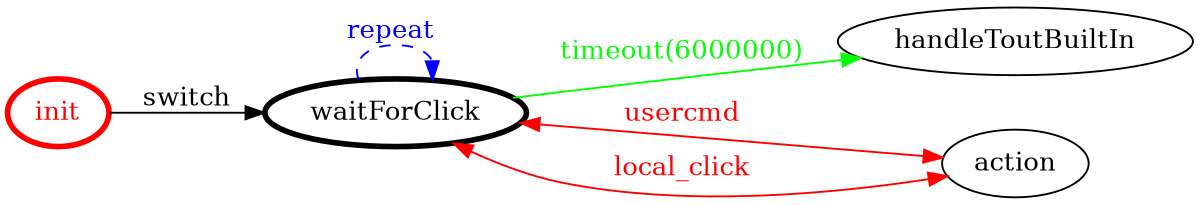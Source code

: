 /*
*
* A GraphViz DOT FSM description 
* Please use a GraphViz visualizer (like http://www.webgraphviz.com)
*  
*/

digraph finite_state_machine {
	rankdir=LR
	size="8,5"
	
	init [ color = red ][ fontcolor = red ][ penwidth = 3 ]
	waitForClick [ color = black ][ fontcolor = black ][ penwidth = 3 ]
	
	waitForClick -> handleToutBuiltIn [ label = "timeout(6000000)" ][ color = green ][ fontcolor = green ]
	init -> waitForClick [ label = "switch" ][ color = black ][ fontcolor = black ]
	waitForClick -> action [ label = "usercmd" ][ color = red ][ fontcolor = red ][ dir = both ]
	waitForClick -> waitForClick [ label = "repeat "][ style = dashed ][ color = blue ][ fontcolor = blue ]
	waitForClick -> action [ label = "local_click" ][ color = red ][ fontcolor = red ][ dir = both ]
}
